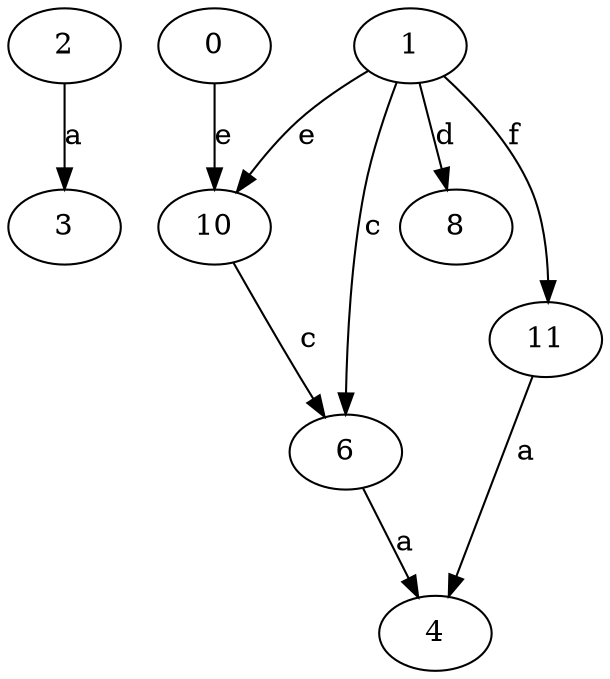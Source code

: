 strict digraph  {
2;
3;
0;
4;
1;
6;
8;
10;
11;
2 -> 3  [label=a];
0 -> 10  [label=e];
1 -> 6  [label=c];
1 -> 8  [label=d];
1 -> 10  [label=e];
1 -> 11  [label=f];
6 -> 4  [label=a];
10 -> 6  [label=c];
11 -> 4  [label=a];
}
